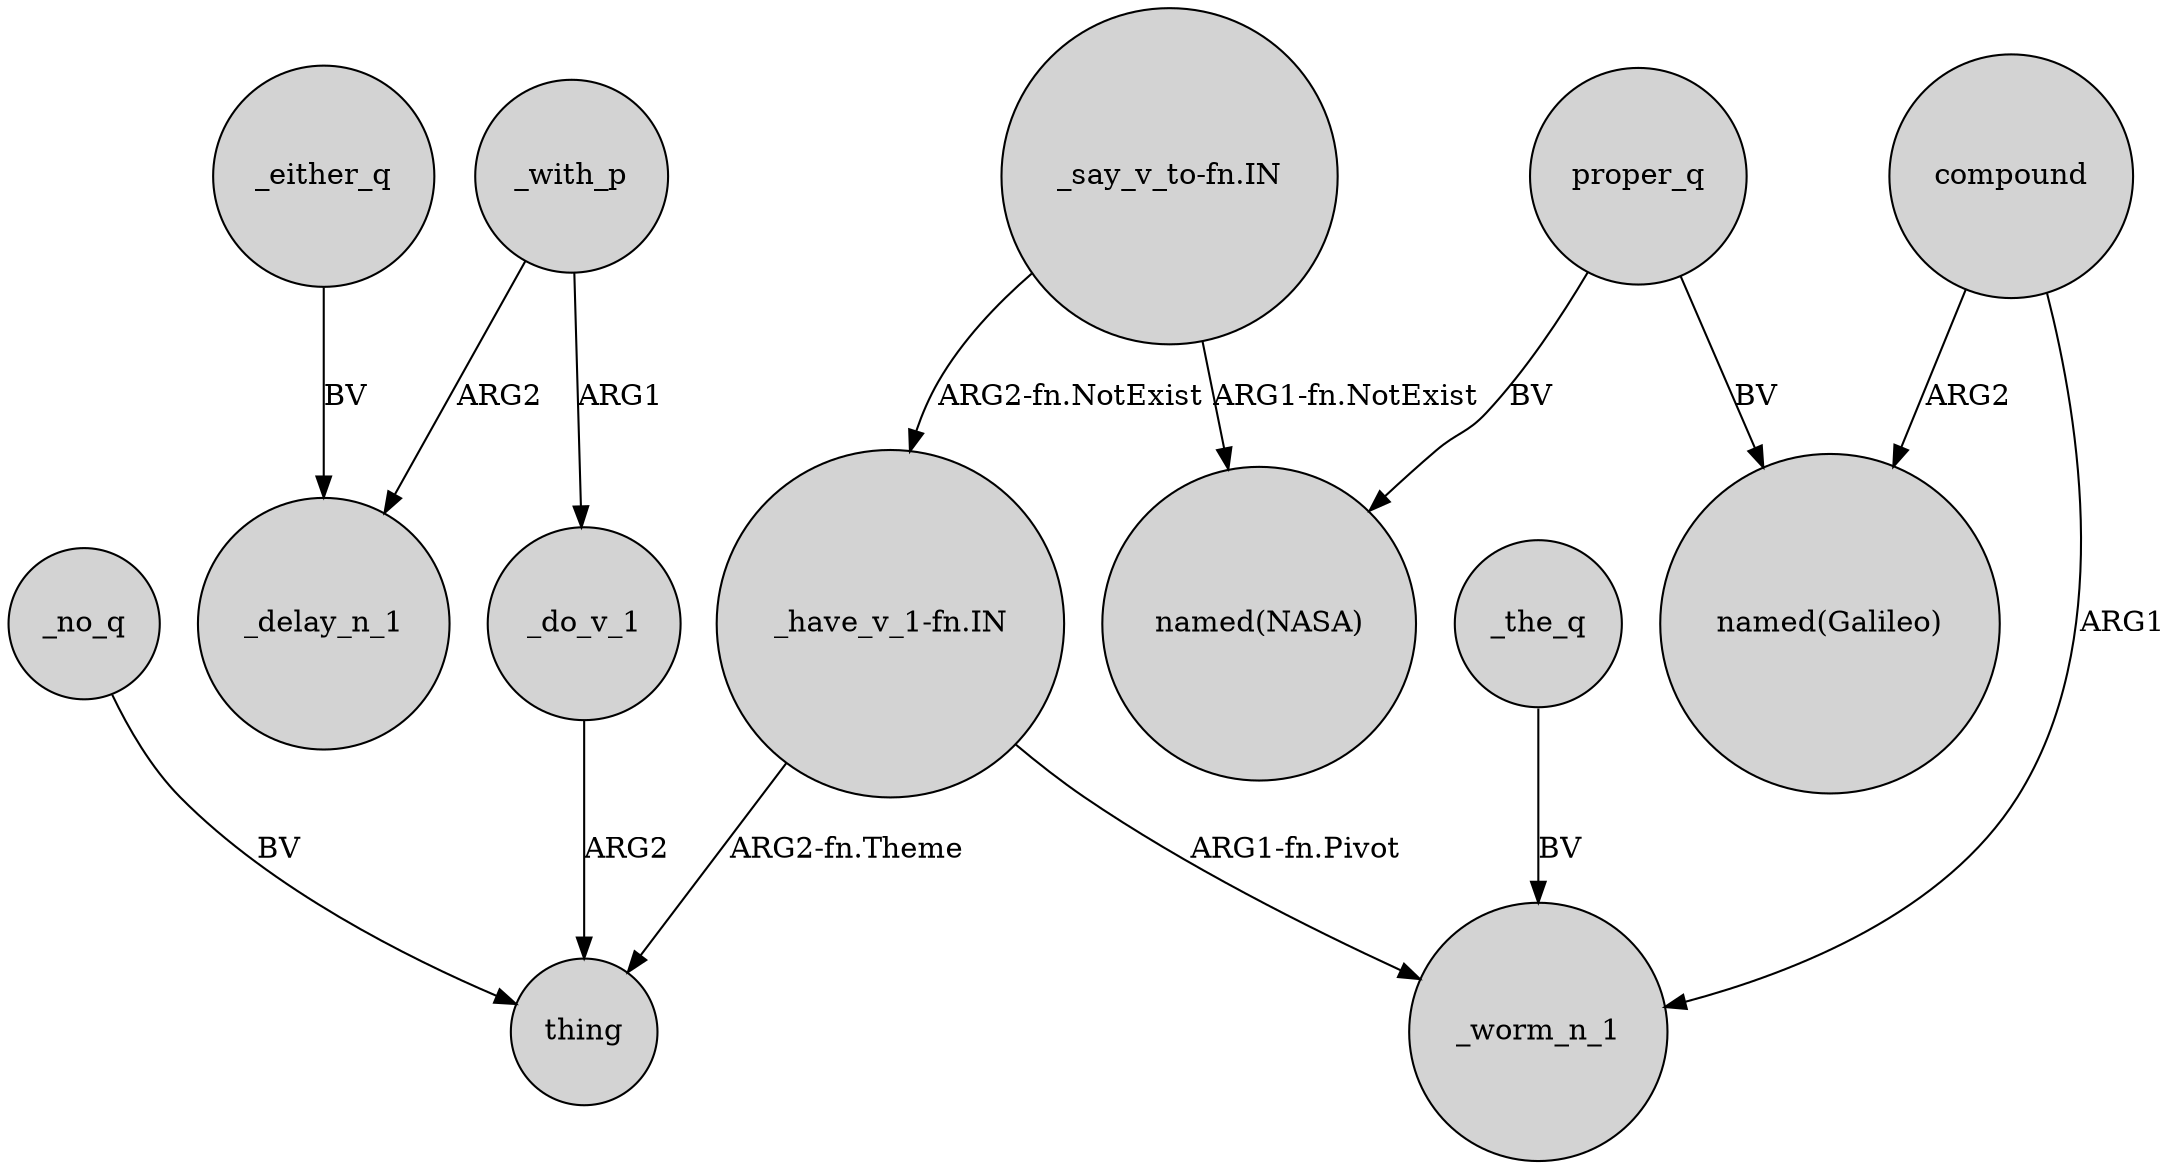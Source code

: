 digraph {
	node [shape=circle style=filled]
	_with_p -> _delay_n_1 [label=ARG2]
	"_say_v_to-fn.IN" -> "_have_v_1-fn.IN" [label="ARG2-fn.NotExist"]
	proper_q -> "named(NASA)" [label=BV]
	_do_v_1 -> thing [label=ARG2]
	compound -> _worm_n_1 [label=ARG1]
	_the_q -> _worm_n_1 [label=BV]
	proper_q -> "named(Galileo)" [label=BV]
	_no_q -> thing [label=BV]
	"_have_v_1-fn.IN" -> thing [label="ARG2-fn.Theme"]
	compound -> "named(Galileo)" [label=ARG2]
	"_say_v_to-fn.IN" -> "named(NASA)" [label="ARG1-fn.NotExist"]
	_with_p -> _do_v_1 [label=ARG1]
	_either_q -> _delay_n_1 [label=BV]
	"_have_v_1-fn.IN" -> _worm_n_1 [label="ARG1-fn.Pivot"]
}
